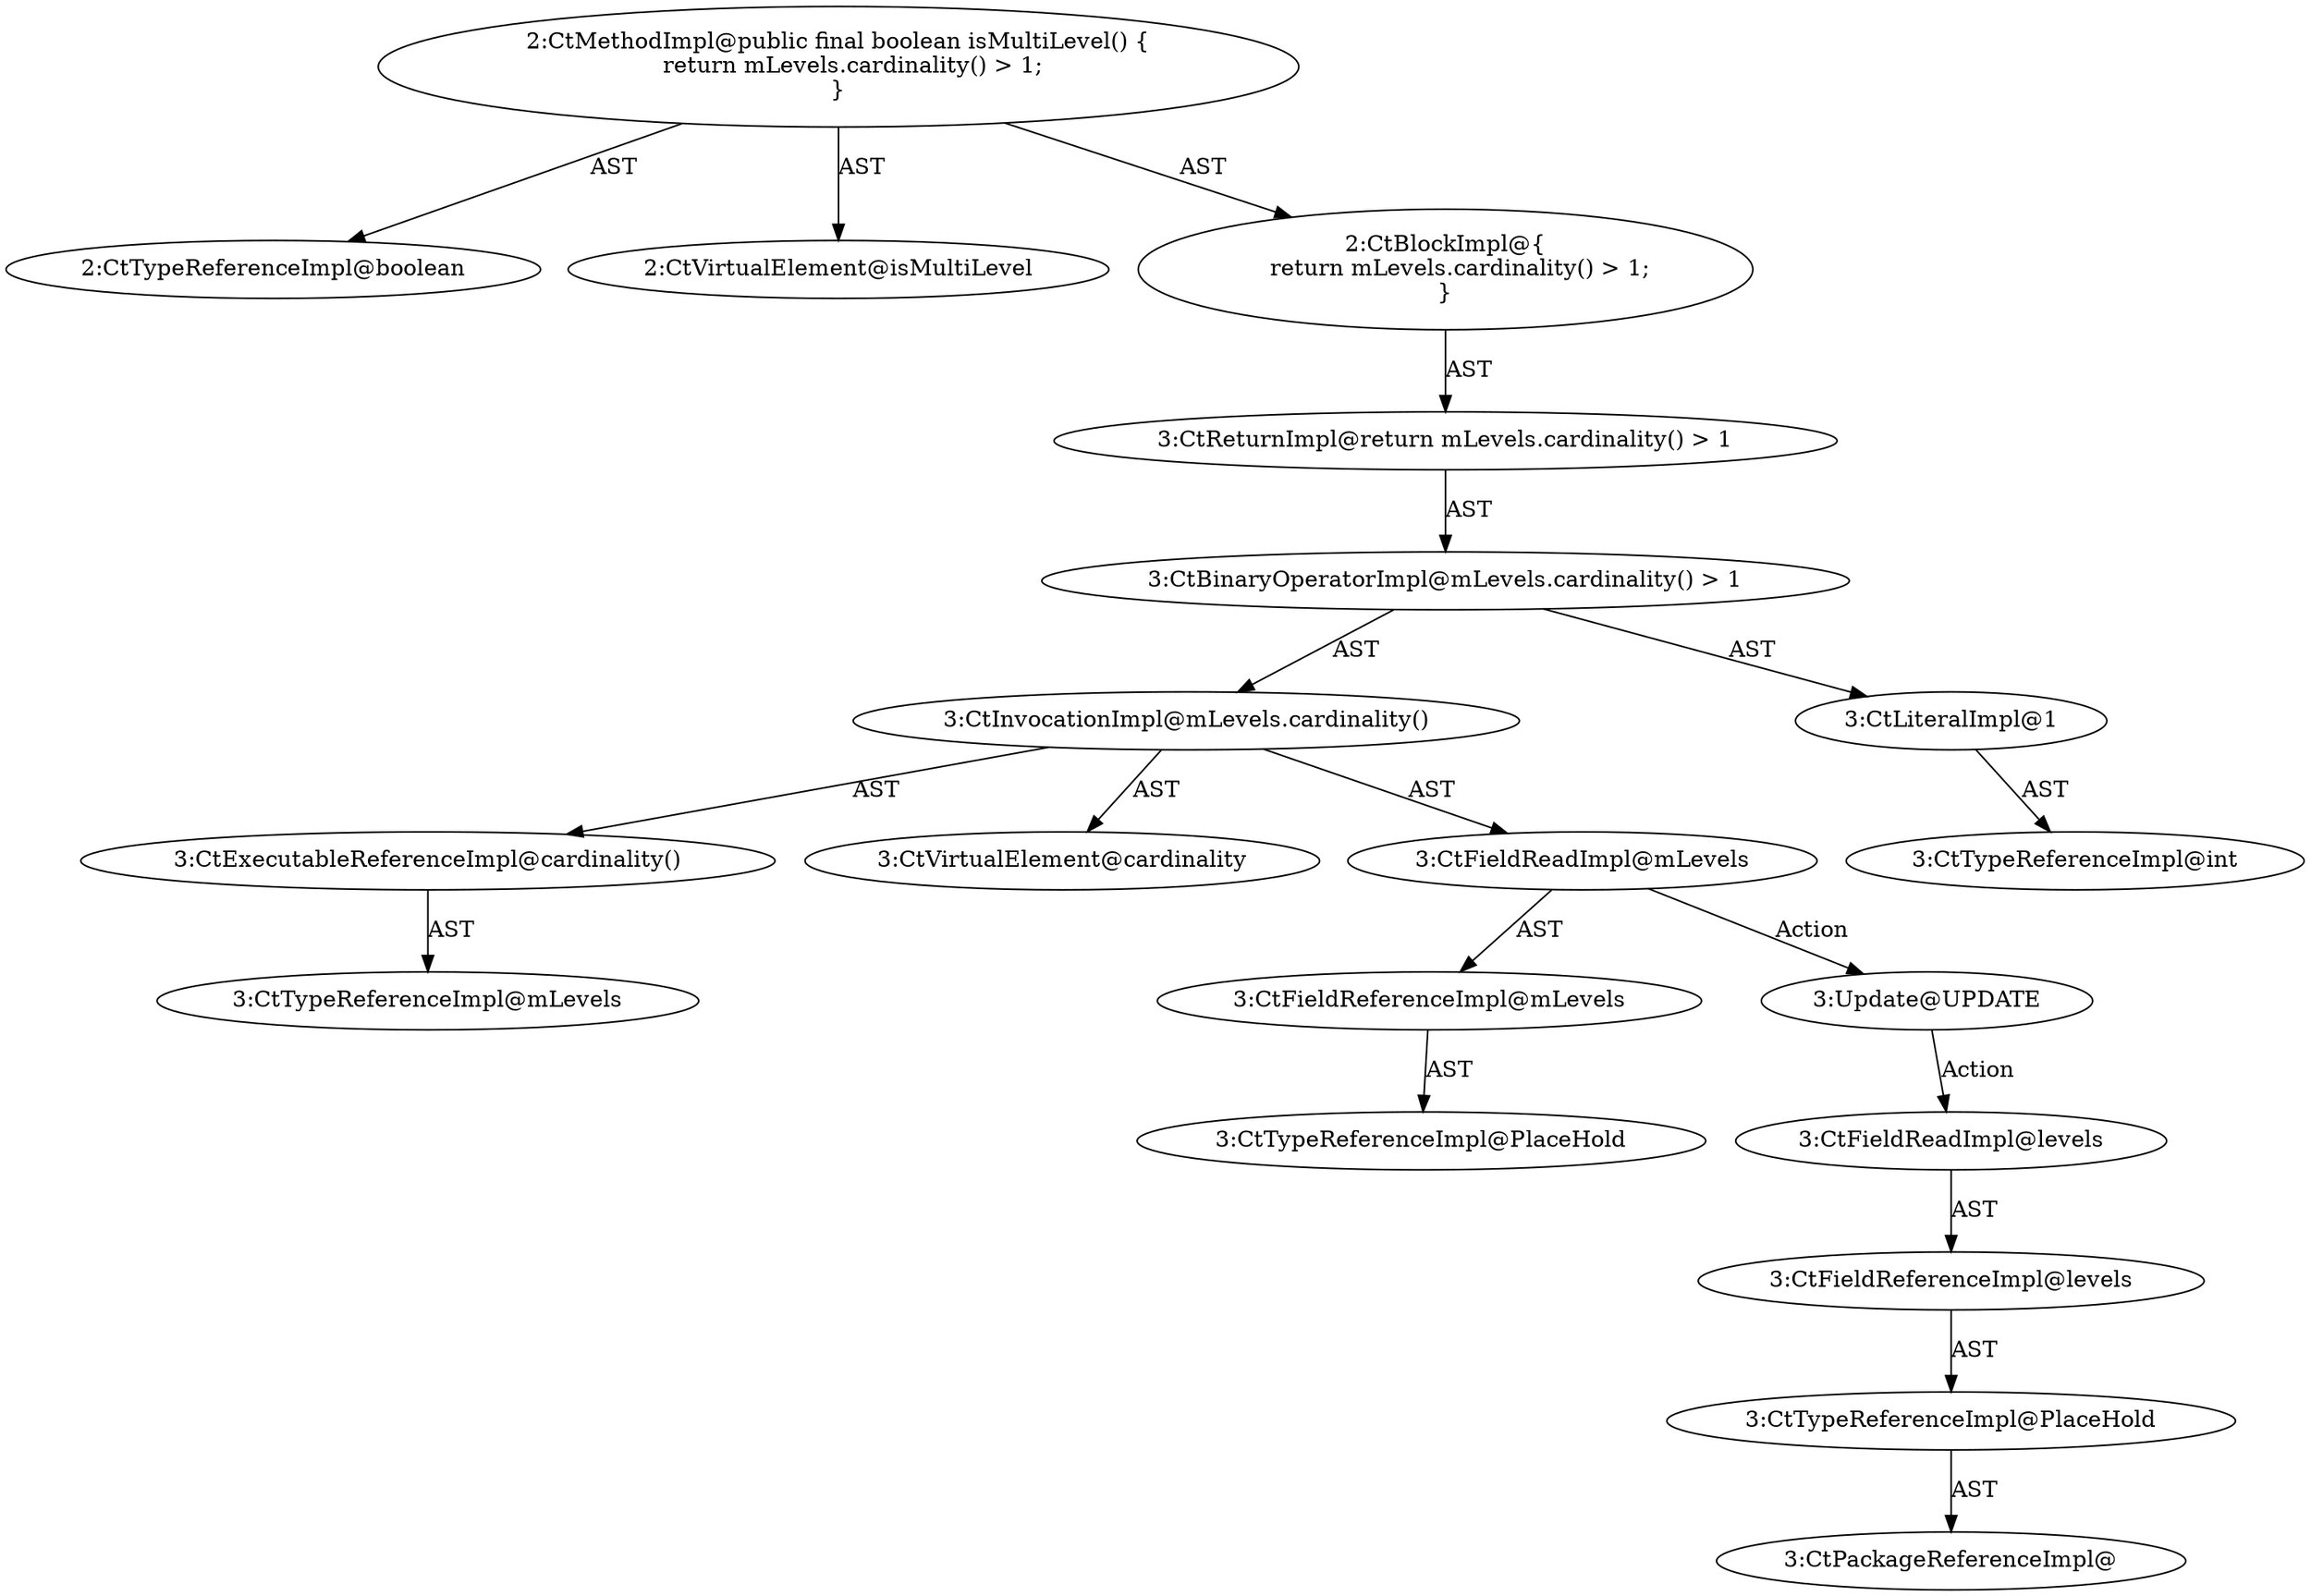 digraph "isMultiLevel#?" {
0 [label="2:CtTypeReferenceImpl@boolean" shape=ellipse]
1 [label="2:CtVirtualElement@isMultiLevel" shape=ellipse]
2 [label="3:CtExecutableReferenceImpl@cardinality()" shape=ellipse]
3 [label="3:CtTypeReferenceImpl@mLevels" shape=ellipse]
4 [label="3:CtVirtualElement@cardinality" shape=ellipse]
5 [label="3:CtFieldReferenceImpl@mLevels" shape=ellipse]
6 [label="3:CtTypeReferenceImpl@PlaceHold" shape=ellipse]
7 [label="3:CtFieldReadImpl@mLevels" shape=ellipse]
8 [label="3:CtInvocationImpl@mLevels.cardinality()" shape=ellipse]
9 [label="3:CtLiteralImpl@1" shape=ellipse]
10 [label="3:CtTypeReferenceImpl@int" shape=ellipse]
11 [label="3:CtBinaryOperatorImpl@mLevels.cardinality() > 1" shape=ellipse]
12 [label="3:CtReturnImpl@return mLevels.cardinality() > 1" shape=ellipse]
13 [label="2:CtBlockImpl@\{
    return mLevels.cardinality() > 1;
\}" shape=ellipse]
14 [label="2:CtMethodImpl@public final boolean isMultiLevel() \{
    return mLevels.cardinality() > 1;
\}" shape=ellipse]
15 [label="3:Update@UPDATE" shape=ellipse]
16 [label="3:CtPackageReferenceImpl@" shape=ellipse]
17 [label="3:CtTypeReferenceImpl@PlaceHold" shape=ellipse]
18 [label="3:CtFieldReferenceImpl@levels" shape=ellipse]
19 [label="3:CtFieldReadImpl@levels" shape=ellipse]
2 -> 3 [label="AST"];
5 -> 6 [label="AST"];
7 -> 5 [label="AST"];
7 -> 15 [label="Action"];
8 -> 4 [label="AST"];
8 -> 7 [label="AST"];
8 -> 2 [label="AST"];
9 -> 10 [label="AST"];
11 -> 8 [label="AST"];
11 -> 9 [label="AST"];
12 -> 11 [label="AST"];
13 -> 12 [label="AST"];
14 -> 1 [label="AST"];
14 -> 0 [label="AST"];
14 -> 13 [label="AST"];
15 -> 19 [label="Action"];
17 -> 16 [label="AST"];
18 -> 17 [label="AST"];
19 -> 18 [label="AST"];
}